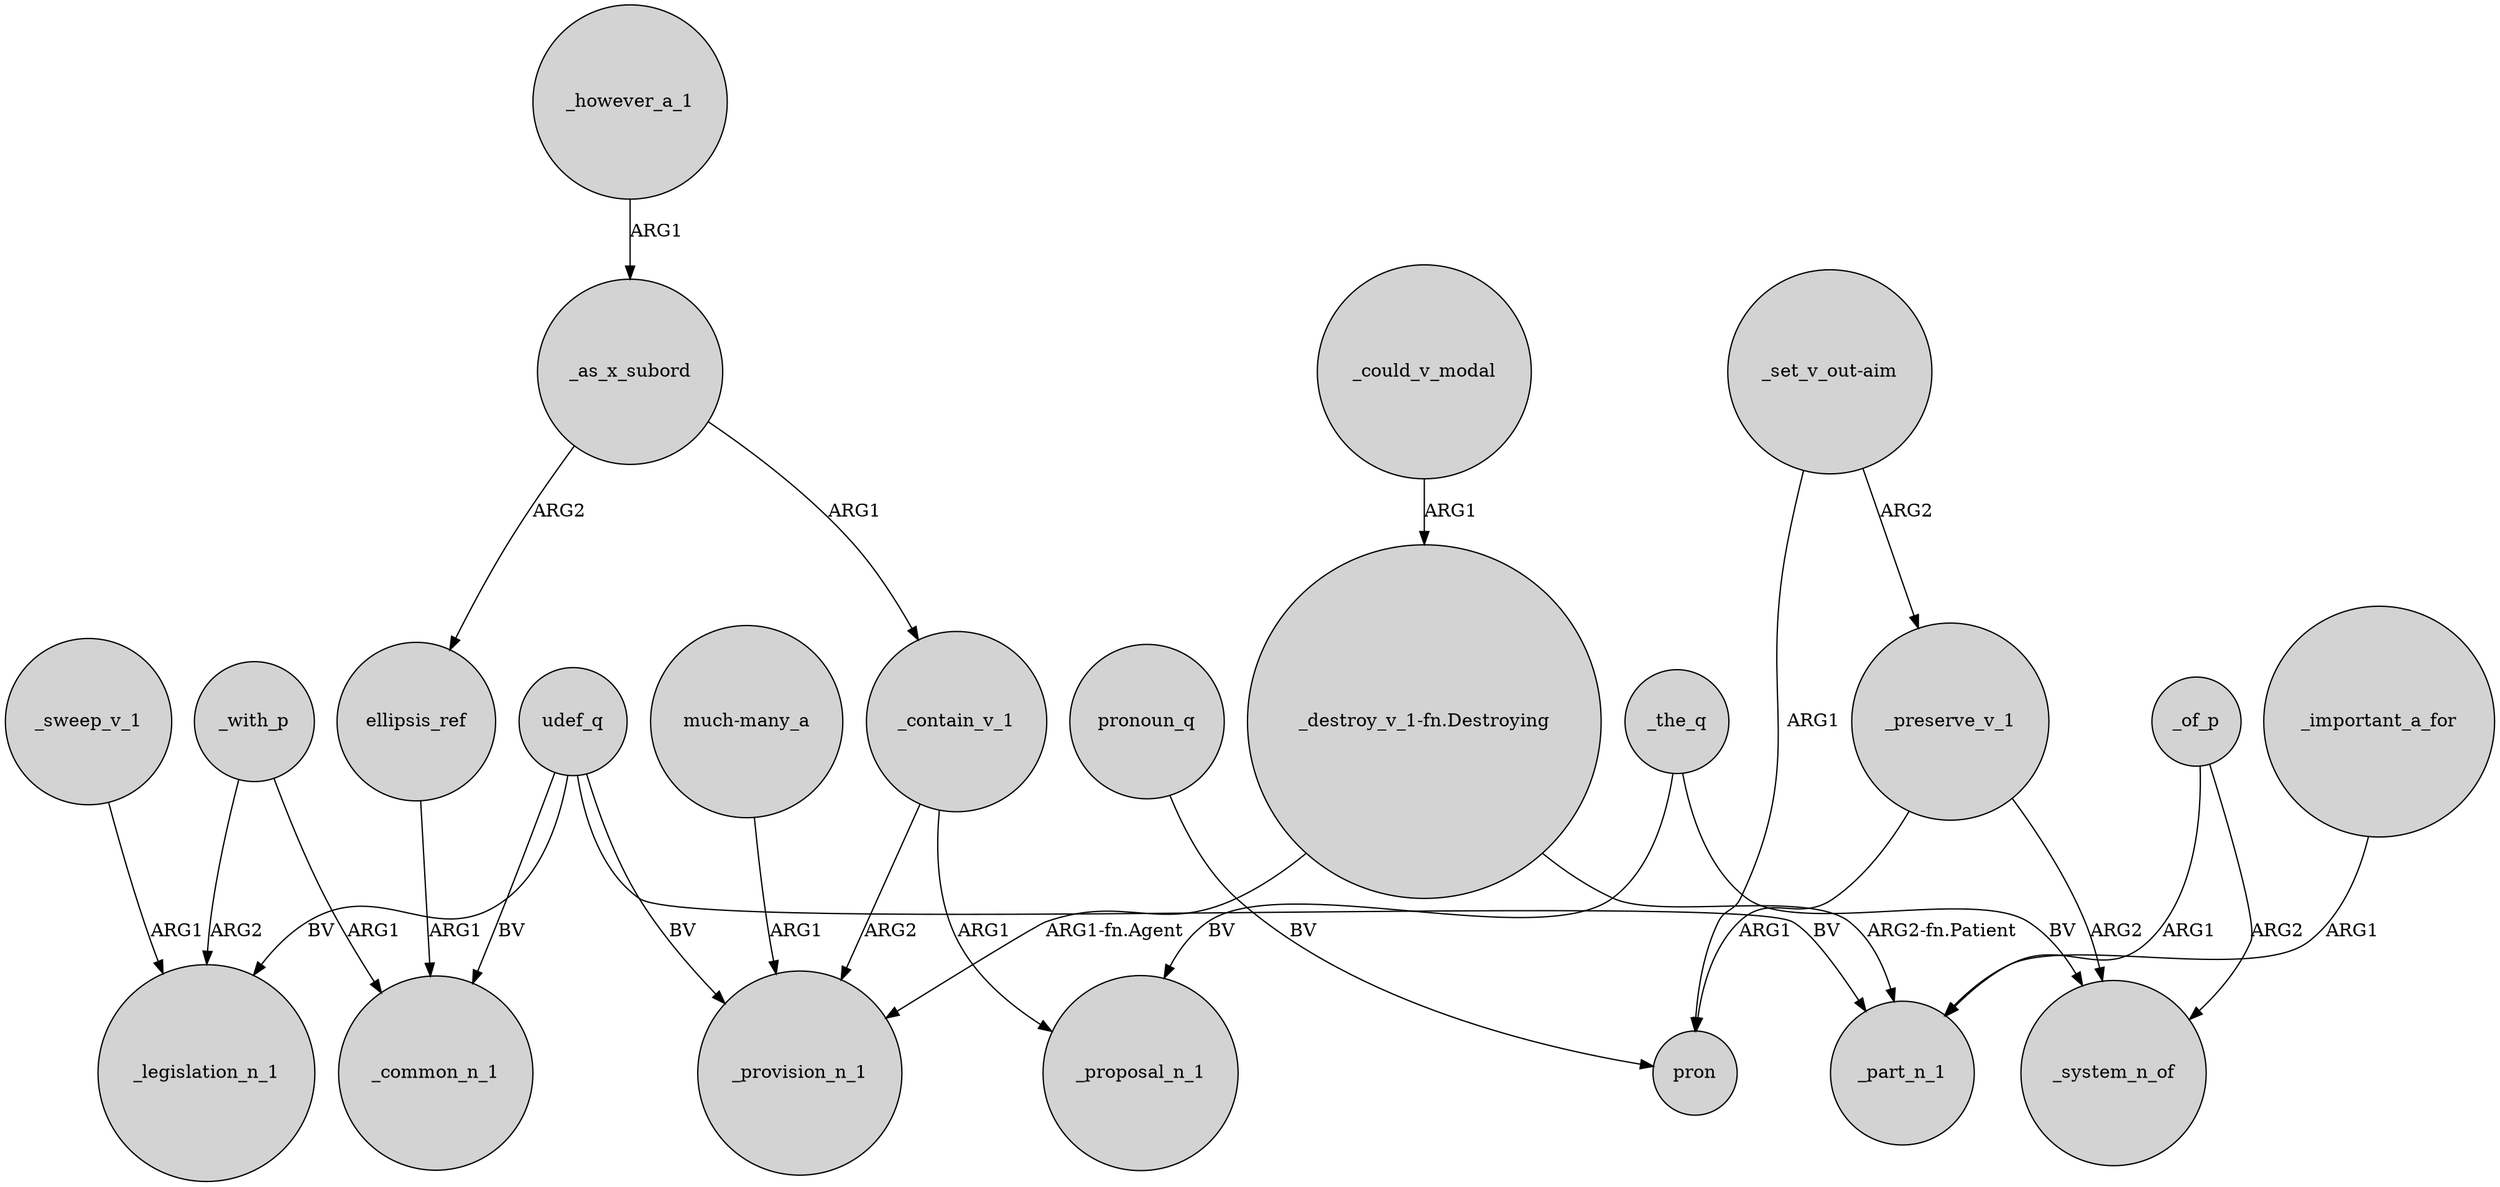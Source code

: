 digraph {
	node [shape=circle style=filled]
	udef_q -> _common_n_1 [label=BV]
	_with_p -> _common_n_1 [label=ARG1]
	_the_q -> _proposal_n_1 [label=BV]
	_could_v_modal -> "_destroy_v_1-fn.Destroying" [label=ARG1]
	"_set_v_out-aim" -> pron [label=ARG1]
	_preserve_v_1 -> pron [label=ARG1]
	"_destroy_v_1-fn.Destroying" -> _provision_n_1 [label="ARG1-fn.Agent"]
	_of_p -> _system_n_of [label=ARG2]
	udef_q -> _provision_n_1 [label=BV]
	_of_p -> _part_n_1 [label=ARG1]
	_contain_v_1 -> _proposal_n_1 [label=ARG1]
	pronoun_q -> pron [label=BV]
	_however_a_1 -> _as_x_subord [label=ARG1]
	"much-many_a" -> _provision_n_1 [label=ARG1]
	"_set_v_out-aim" -> _preserve_v_1 [label=ARG2]
	_sweep_v_1 -> _legislation_n_1 [label=ARG1]
	udef_q -> _part_n_1 [label=BV]
	_preserve_v_1 -> _system_n_of [label=ARG2]
	_as_x_subord -> ellipsis_ref [label=ARG2]
	udef_q -> _legislation_n_1 [label=BV]
	_the_q -> _system_n_of [label=BV]
	"_destroy_v_1-fn.Destroying" -> _part_n_1 [label="ARG2-fn.Patient"]
	ellipsis_ref -> _common_n_1 [label=ARG1]
	_important_a_for -> _part_n_1 [label=ARG1]
	_contain_v_1 -> _provision_n_1 [label=ARG2]
	_with_p -> _legislation_n_1 [label=ARG2]
	_as_x_subord -> _contain_v_1 [label=ARG1]
}
